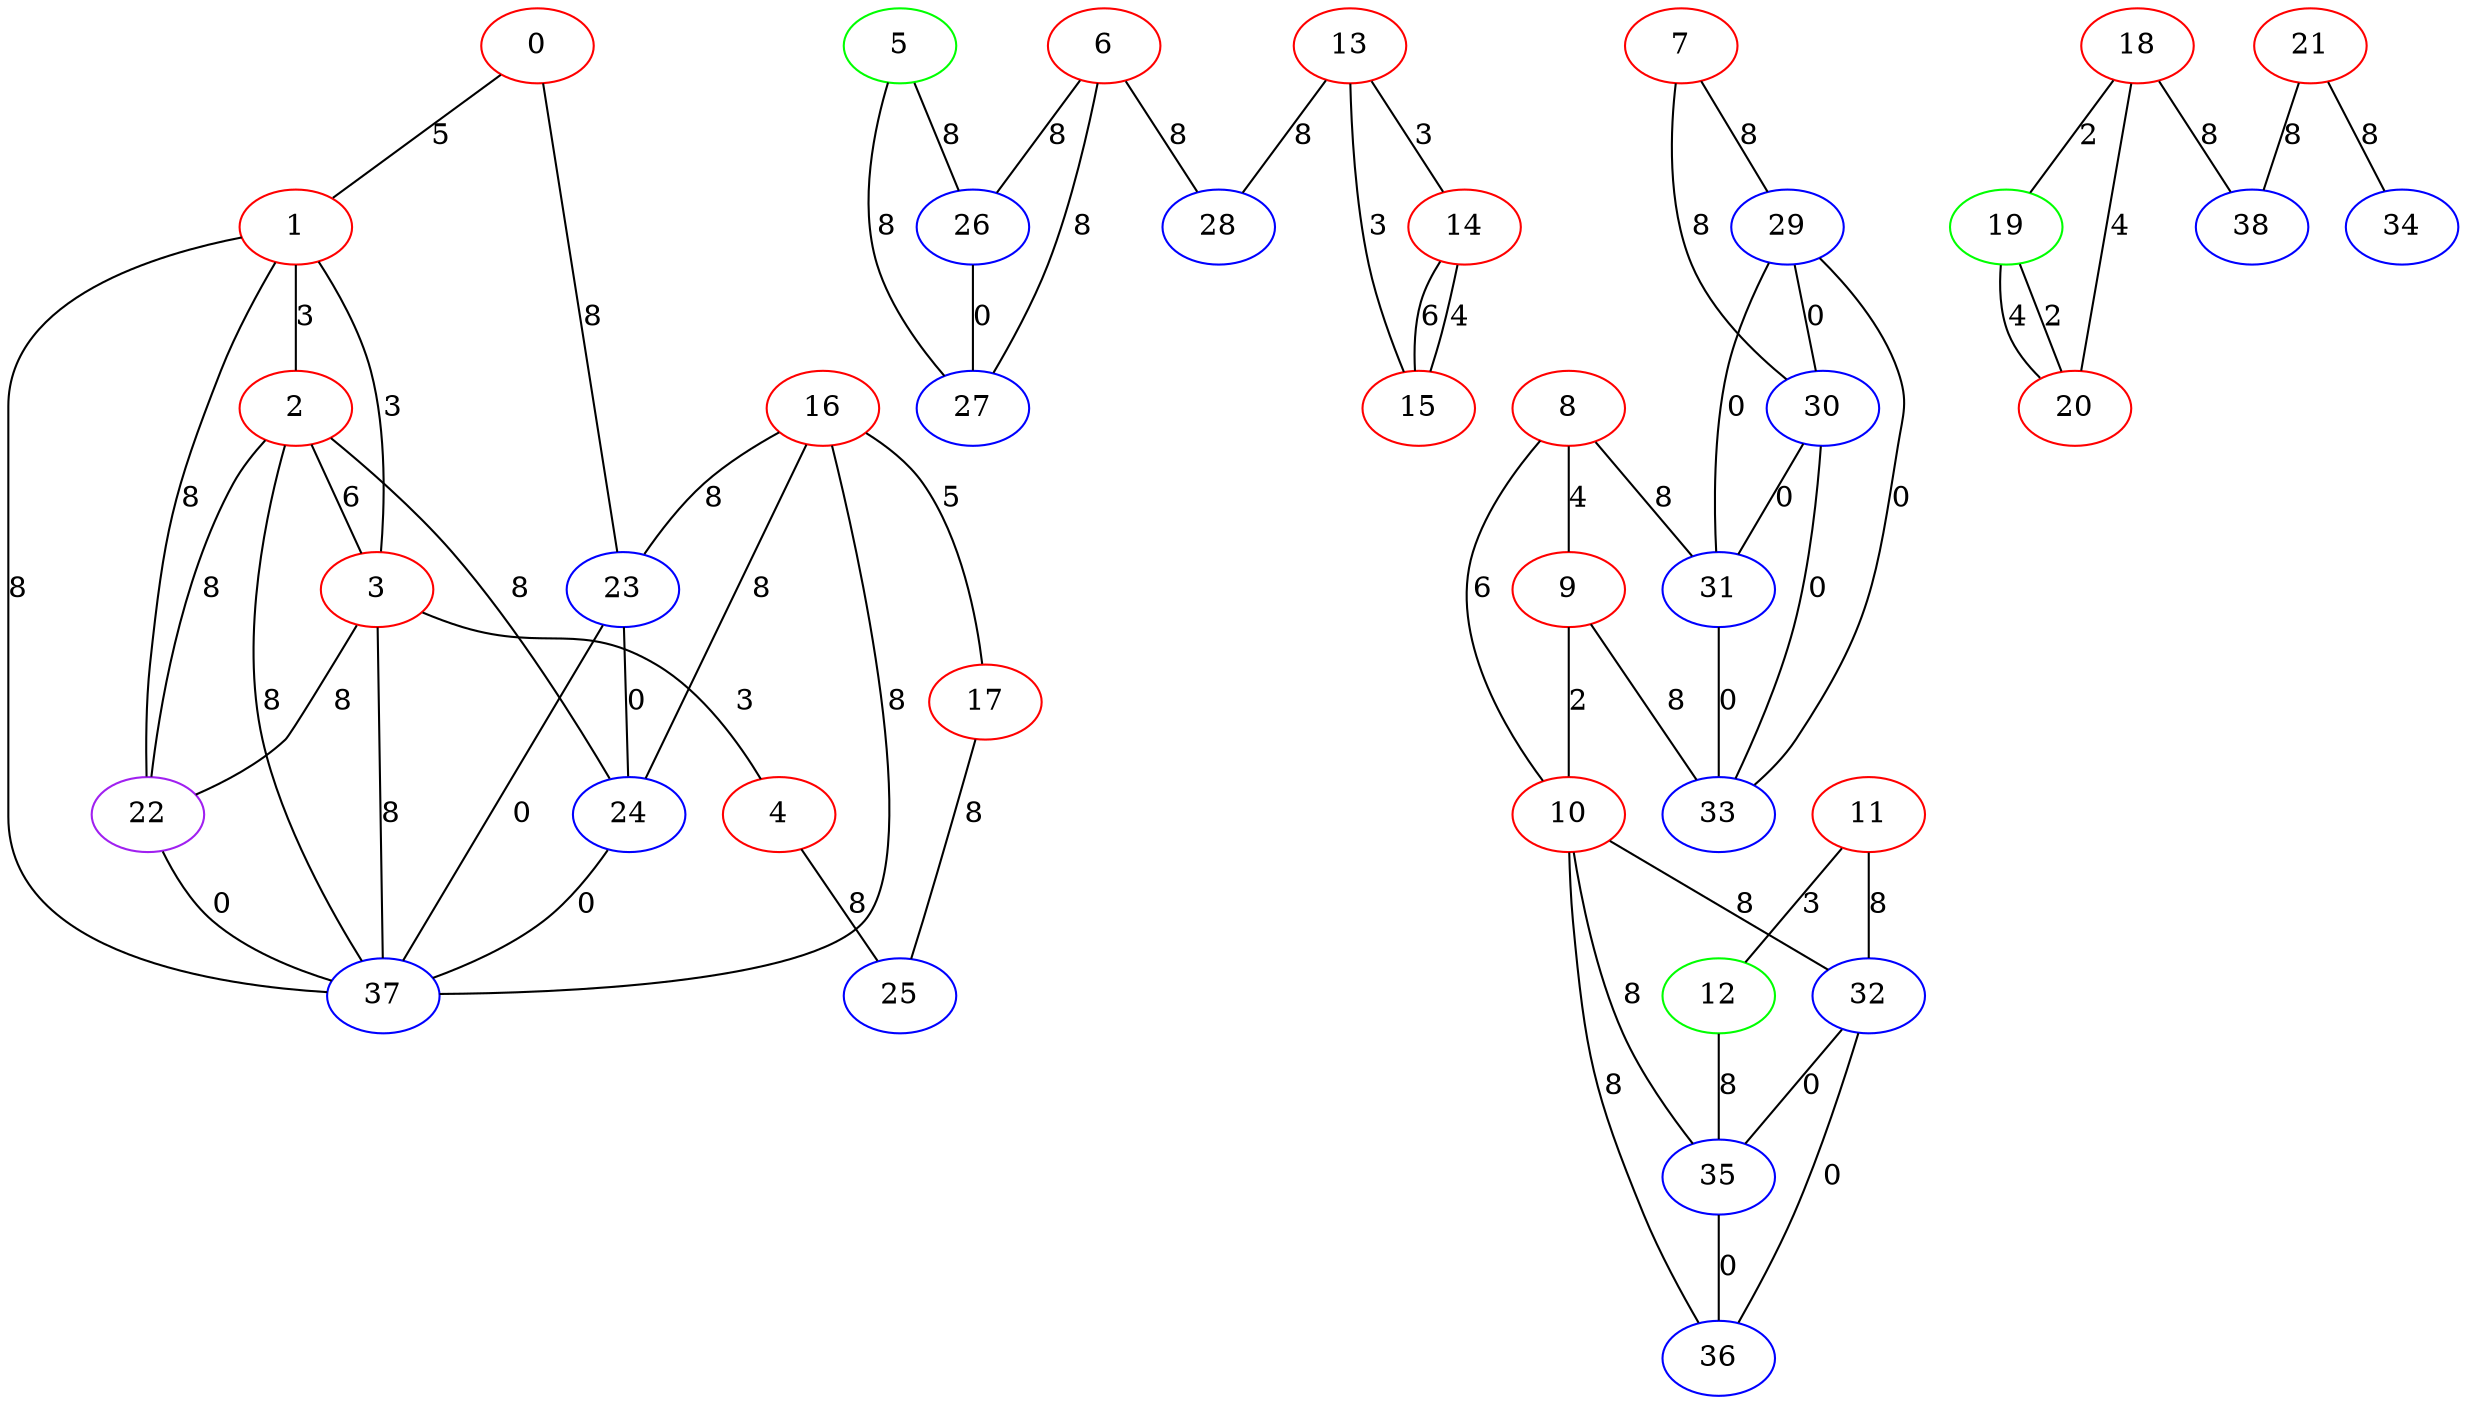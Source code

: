 graph "" {
0 [color=red, weight=1];
1 [color=red, weight=1];
2 [color=red, weight=1];
3 [color=red, weight=1];
4 [color=red, weight=1];
5 [color=green, weight=2];
6 [color=red, weight=1];
7 [color=red, weight=1];
8 [color=red, weight=1];
9 [color=red, weight=1];
10 [color=red, weight=1];
11 [color=red, weight=1];
12 [color=green, weight=2];
13 [color=red, weight=1];
14 [color=red, weight=1];
15 [color=red, weight=1];
16 [color=red, weight=1];
17 [color=red, weight=1];
18 [color=red, weight=1];
19 [color=green, weight=2];
20 [color=red, weight=1];
21 [color=red, weight=1];
22 [color=purple, weight=4];
23 [color=blue, weight=3];
24 [color=blue, weight=3];
25 [color=blue, weight=3];
26 [color=blue, weight=3];
27 [color=blue, weight=3];
28 [color=blue, weight=3];
29 [color=blue, weight=3];
30 [color=blue, weight=3];
31 [color=blue, weight=3];
32 [color=blue, weight=3];
33 [color=blue, weight=3];
34 [color=blue, weight=3];
35 [color=blue, weight=3];
36 [color=blue, weight=3];
37 [color=blue, weight=3];
38 [color=blue, weight=3];
0 -- 1  [key=0, label=5];
0 -- 23  [key=0, label=8];
1 -- 2  [key=0, label=3];
1 -- 3  [key=0, label=3];
1 -- 37  [key=0, label=8];
1 -- 22  [key=0, label=8];
2 -- 24  [key=0, label=8];
2 -- 3  [key=0, label=6];
2 -- 37  [key=0, label=8];
2 -- 22  [key=0, label=8];
3 -- 4  [key=0, label=3];
3 -- 37  [key=0, label=8];
3 -- 22  [key=0, label=8];
4 -- 25  [key=0, label=8];
5 -- 26  [key=0, label=8];
5 -- 27  [key=0, label=8];
6 -- 26  [key=0, label=8];
6 -- 27  [key=0, label=8];
6 -- 28  [key=0, label=8];
7 -- 29  [key=0, label=8];
7 -- 30  [key=0, label=8];
8 -- 9  [key=0, label=4];
8 -- 10  [key=0, label=6];
8 -- 31  [key=0, label=8];
9 -- 33  [key=0, label=8];
9 -- 10  [key=0, label=2];
10 -- 35  [key=0, label=8];
10 -- 36  [key=0, label=8];
10 -- 32  [key=0, label=8];
11 -- 32  [key=0, label=8];
11 -- 12  [key=0, label=3];
12 -- 35  [key=0, label=8];
13 -- 28  [key=0, label=8];
13 -- 14  [key=0, label=3];
13 -- 15  [key=0, label=3];
14 -- 15  [key=0, label=6];
14 -- 15  [key=1, label=4];
16 -- 24  [key=0, label=8];
16 -- 17  [key=0, label=5];
16 -- 37  [key=0, label=8];
16 -- 23  [key=0, label=8];
17 -- 25  [key=0, label=8];
18 -- 19  [key=0, label=2];
18 -- 20  [key=0, label=4];
18 -- 38  [key=0, label=8];
19 -- 20  [key=0, label=4];
19 -- 20  [key=1, label=2];
21 -- 34  [key=0, label=8];
21 -- 38  [key=0, label=8];
22 -- 37  [key=0, label=0];
23 -- 24  [key=0, label=0];
23 -- 37  [key=0, label=0];
24 -- 37  [key=0, label=0];
26 -- 27  [key=0, label=0];
29 -- 33  [key=0, label=0];
29 -- 31  [key=0, label=0];
29 -- 30  [key=0, label=0];
30 -- 33  [key=0, label=0];
30 -- 31  [key=0, label=0];
31 -- 33  [key=0, label=0];
32 -- 35  [key=0, label=0];
32 -- 36  [key=0, label=0];
35 -- 36  [key=0, label=0];
}
